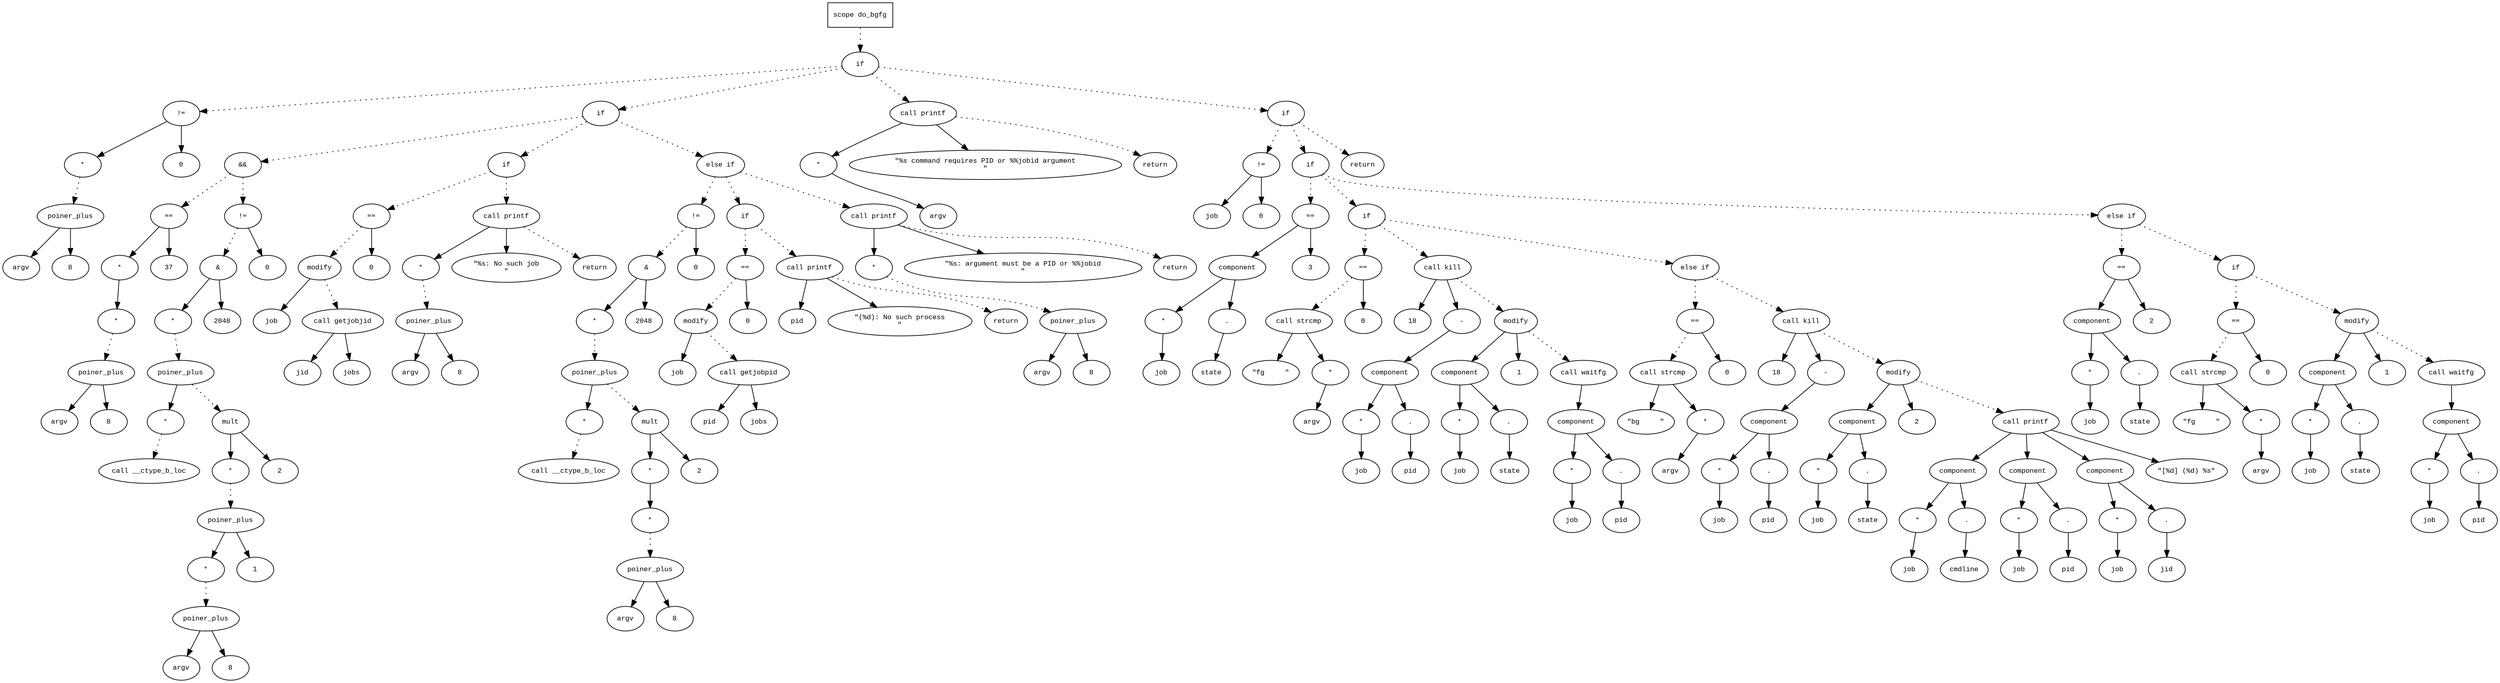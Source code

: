 digraph AST {
  graph [fontname="Times New Roman",fontsize=10];
  node  [fontname="Courier New",fontsize=10];
  edge  [fontname="Times New Roman",fontsize=10];

  node1 [label="scope do_bgfg",shape=box];
  node2 [label="if",shape=ellipse];
  node1 -> node2 [style=dotted];
  node3 [label="!=",shape=ellipse];
  node4 [label="*",shape=ellipse];
  node5 [label="poiner_plus",shape=ellipse];
  node6 [label="argv",shape=ellipse];
  node5 -> node6;
  node7 [label="8",shape=ellipse];
  node5 -> node7;
  node4 -> node5 [style=dotted];
  node3 -> node4;
  node8 [label="0",shape=ellipse];
  node3 -> node8;
  node2 -> node3 [style=dotted];
  node9 [label="if",shape=ellipse];
  node2 -> node9 [style=dotted];
  node10 [label="&&",shape=ellipse];
  node11 [label="==",shape=ellipse];
  node12 [label="*",shape=ellipse];
  node13 [label="*",shape=ellipse];
  node14 [label="poiner_plus",shape=ellipse];
  node15 [label="argv",shape=ellipse];
  node14 -> node15;
  node16 [label="8",shape=ellipse];
  node14 -> node16;
  node13 -> node14 [style=dotted];
  node12 -> node13;
  node11 -> node12;
  node17 [label="37",shape=ellipse];
  node11 -> node17;
  node10 -> node11 [style=dotted];
  node18 [label="!=",shape=ellipse];
  node19 [label="&",shape=ellipse];
  node20 [label="*",shape=ellipse];
  node21 [label="poiner_plus",shape=ellipse];
  node22 [label="*",shape=ellipse];
  node23 [label="call __ctype_b_loc",shape=ellipse];
  node22 -> node23 [style=dotted];
  node21 -> node22;
  node24 [label="mult",shape=ellipse];
  node25 [label="*",shape=ellipse];
  node26 [label="poiner_plus",shape=ellipse];
  node27 [label="*",shape=ellipse];
  node28 [label="poiner_plus",shape=ellipse];
  node29 [label="argv",shape=ellipse];
  node28 -> node29;
  node30 [label="8",shape=ellipse];
  node28 -> node30;
  node27 -> node28 [style=dotted];
  node26 -> node27;
  node31 [label="1",shape=ellipse];
  node26 -> node31;
  node25 -> node26 [style=dotted];
  node24 -> node25;
  node32 [label="2",shape=ellipse];
  node24 -> node32;
  node21 -> node24 [style=dotted];
  node20 -> node21 [style=dotted];
  node19 -> node20;
  node33 [label="2048",shape=ellipse];
  node19 -> node33;
  node18 -> node19 [style=dotted];
  node34 [label="0",shape=ellipse];
  node18 -> node34;
  node10 -> node18 [style=dotted];
  node9 -> node10 [style=dotted];
  node35 [label="if",shape=ellipse];
  node9 -> node35 [style=dotted];
  node36 [label="==",shape=ellipse];
  node37 [label="modify",shape=ellipse];
  node38 [label="job",shape=ellipse];
  node37 -> node38;
  node39 [label="call getjobjid",shape=ellipse];
  node40 [label="jid",shape=ellipse];
  node39 -> node40;
  node41 [label="jobs",shape=ellipse];
  node39 -> node41;
  node37 -> node39 [style=dotted];
  node36 -> node37 [style=dotted];
  node42 [label="0",shape=ellipse];
  node36 -> node42;
  node35 -> node36 [style=dotted];
  node43 [label="call printf",shape=ellipse];
  node44 [label="*",shape=ellipse];
  node45 [label="poiner_plus",shape=ellipse];
  node46 [label="argv",shape=ellipse];
  node45 -> node46;
  node47 [label="8",shape=ellipse];
  node45 -> node47;
  node44 -> node45 [style=dotted];
  node43 -> node44;
  node48 [label="\"%s: No such job
\"",shape=ellipse];
  node43 -> node48;
  node35 -> node43 [style=dotted];
  node49 [label="return",shape=ellipse];
  node43 -> node49 [style=dotted];
  node50 [label="else if",shape=ellipse];
  node9 -> node50 [style=dotted];
  node51 [label="!=",shape=ellipse];
  node52 [label="&",shape=ellipse];
  node53 [label="*",shape=ellipse];
  node54 [label="poiner_plus",shape=ellipse];
  node55 [label="*",shape=ellipse];
  node56 [label="call __ctype_b_loc",shape=ellipse];
  node55 -> node56 [style=dotted];
  node54 -> node55;
  node57 [label="mult",shape=ellipse];
  node58 [label="*",shape=ellipse];
  node59 [label="*",shape=ellipse];
  node60 [label="poiner_plus",shape=ellipse];
  node61 [label="argv",shape=ellipse];
  node60 -> node61;
  node62 [label="8",shape=ellipse];
  node60 -> node62;
  node59 -> node60 [style=dotted];
  node58 -> node59;
  node57 -> node58;
  node63 [label="2",shape=ellipse];
  node57 -> node63;
  node54 -> node57 [style=dotted];
  node53 -> node54 [style=dotted];
  node52 -> node53;
  node64 [label="2048",shape=ellipse];
  node52 -> node64;
  node51 -> node52 [style=dotted];
  node65 [label="0",shape=ellipse];
  node51 -> node65;
  node50 -> node51 [style=dotted];
  node66 [label="if",shape=ellipse];
  node50 -> node66 [style=dotted];
  node67 [label="==",shape=ellipse];
  node68 [label="modify",shape=ellipse];
  node69 [label="job",shape=ellipse];
  node68 -> node69;
  node70 [label="call getjobpid",shape=ellipse];
  node71 [label="pid",shape=ellipse];
  node70 -> node71;
  node72 [label="jobs",shape=ellipse];
  node70 -> node72;
  node68 -> node70 [style=dotted];
  node67 -> node68 [style=dotted];
  node73 [label="0",shape=ellipse];
  node67 -> node73;
  node66 -> node67 [style=dotted];
  node74 [label="call printf",shape=ellipse];
  node75 [label="pid",shape=ellipse];
  node74 -> node75;
  node76 [label="\"(%d): No such process
\"",shape=ellipse];
  node74 -> node76;
  node66 -> node74 [style=dotted];
  node77 [label="return",shape=ellipse];
  node74 -> node77 [style=dotted];
  node78 [label="call printf",shape=ellipse];
  node79 [label="*",shape=ellipse];
  node80 [label="poiner_plus",shape=ellipse];
  node81 [label="argv",shape=ellipse];
  node80 -> node81;
  node82 [label="8",shape=ellipse];
  node80 -> node82;
  node79 -> node80 [style=dotted];
  node78 -> node79;
  node83 [label="\"%s: argument must be a PID or %%jobid
\"",shape=ellipse];
  node78 -> node83;
  node50 -> node78 [style=dotted];
  node84 [label="return",shape=ellipse];
  node78 -> node84 [style=dotted];
  node85 [label="call printf",shape=ellipse];
  node86 [label="*",shape=ellipse];
  node87 [label="argv",shape=ellipse];
  node86 -> node87;
  node85 -> node86;
  node88 [label="\"%s command requires PID or %%jobid argument
\"",shape=ellipse];
  node85 -> node88;
  node2 -> node85 [style=dotted];
  node89 [label="return",shape=ellipse];
  node85 -> node89 [style=dotted];
  node90 [label="if",shape=ellipse];
  node2 -> node90 [style=dotted];
  node91 [label="!=",shape=ellipse];
  node92 [label="job",shape=ellipse];
  node91 -> node92;
  node93 [label="0",shape=ellipse];
  node91 -> node93;
  node90 -> node91 [style=dotted];
  node94 [label="if",shape=ellipse];
  node90 -> node94 [style=dotted];
  node95 [label="==",shape=ellipse];
  node96 [label="component",shape=ellipse];
  node95 -> node96;
  node97 [label="*",shape=ellipse];
  node98 [label="job",shape=ellipse];
  node97 -> node98;
  node96 -> node97;
  node99 [label=".",shape=ellipse];
  node96 -> node99;
  node100 [label="state",shape=ellipse];
  node99 -> node100;
  node101 [label="3",shape=ellipse];
  node95 -> node101;
  node94 -> node95 [style=dotted];
  node102 [label="if",shape=ellipse];
  node94 -> node102 [style=dotted];
  node103 [label="==",shape=ellipse];
  node104 [label="call strcmp",shape=ellipse];
  node105 [label="\"fg     \"",shape=ellipse];
  node104 -> node105;
  node106 [label="*",shape=ellipse];
  node107 [label="argv",shape=ellipse];
  node106 -> node107;
  node104 -> node106;
  node103 -> node104 [style=dotted];
  node108 [label="0",shape=ellipse];
  node103 -> node108;
  node102 -> node103 [style=dotted];
  node109 [label="call kill",shape=ellipse];
  node110 [label="18",shape=ellipse];
  node109 -> node110;
  node111 [label="-",shape=ellipse];
  node112 [label="component",shape=ellipse];
  node111 -> node112;
  node113 [label="*",shape=ellipse];
  node114 [label="job",shape=ellipse];
  node113 -> node114;
  node112 -> node113;
  node115 [label=".",shape=ellipse];
  node112 -> node115;
  node116 [label="pid",shape=ellipse];
  node115 -> node116;
  node109 -> node111;
  node102 -> node109 [style=dotted];
  node117 [label="modify",shape=ellipse];
  node118 [label="component",shape=ellipse];
  node117 -> node118;
  node119 [label="*",shape=ellipse];
  node120 [label="job",shape=ellipse];
  node119 -> node120;
  node118 -> node119;
  node121 [label=".",shape=ellipse];
  node118 -> node121;
  node122 [label="state",shape=ellipse];
  node121 -> node122;
  node123 [label="1",shape=ellipse];
  node117 -> node123;
  node109 -> node117 [style=dotted];
  node124 [label="call waitfg",shape=ellipse];
  node125 [label="component",shape=ellipse];
  node124 -> node125;
  node126 [label="*",shape=ellipse];
  node127 [label="job",shape=ellipse];
  node126 -> node127;
  node125 -> node126;
  node128 [label=".",shape=ellipse];
  node125 -> node128;
  node129 [label="pid",shape=ellipse];
  node128 -> node129;
  node117 -> node124 [style=dotted];
  node130 [label="else if",shape=ellipse];
  node102 -> node130 [style=dotted];
  node131 [label="==",shape=ellipse];
  node132 [label="call strcmp",shape=ellipse];
  node133 [label="\"bg     \"",shape=ellipse];
  node132 -> node133;
  node134 [label="*",shape=ellipse];
  node135 [label="argv",shape=ellipse];
  node134 -> node135;
  node132 -> node134;
  node131 -> node132 [style=dotted];
  node136 [label="0",shape=ellipse];
  node131 -> node136;
  node130 -> node131 [style=dotted];
  node137 [label="call kill",shape=ellipse];
  node138 [label="18",shape=ellipse];
  node137 -> node138;
  node139 [label="-",shape=ellipse];
  node140 [label="component",shape=ellipse];
  node139 -> node140;
  node141 [label="*",shape=ellipse];
  node142 [label="job",shape=ellipse];
  node141 -> node142;
  node140 -> node141;
  node143 [label=".",shape=ellipse];
  node140 -> node143;
  node144 [label="pid",shape=ellipse];
  node143 -> node144;
  node137 -> node139;
  node130 -> node137 [style=dotted];
  node145 [label="modify",shape=ellipse];
  node146 [label="component",shape=ellipse];
  node145 -> node146;
  node147 [label="*",shape=ellipse];
  node148 [label="job",shape=ellipse];
  node147 -> node148;
  node146 -> node147;
  node149 [label=".",shape=ellipse];
  node146 -> node149;
  node150 [label="state",shape=ellipse];
  node149 -> node150;
  node151 [label="2",shape=ellipse];
  node145 -> node151;
  node137 -> node145 [style=dotted];
  node152 [label="call printf",shape=ellipse];
  node153 [label="component",shape=ellipse];
  node152 -> node153;
  node154 [label="*",shape=ellipse];
  node155 [label="job",shape=ellipse];
  node154 -> node155;
  node153 -> node154;
  node156 [label=".",shape=ellipse];
  node153 -> node156;
  node157 [label="cmdline",shape=ellipse];
  node156 -> node157;
  node158 [label="component",shape=ellipse];
  node152 -> node158;
  node159 [label="*",shape=ellipse];
  node160 [label="job",shape=ellipse];
  node159 -> node160;
  node158 -> node159;
  node161 [label=".",shape=ellipse];
  node158 -> node161;
  node162 [label="pid",shape=ellipse];
  node161 -> node162;
  node163 [label="component",shape=ellipse];
  node152 -> node163;
  node164 [label="*",shape=ellipse];
  node165 [label="job",shape=ellipse];
  node164 -> node165;
  node163 -> node164;
  node166 [label=".",shape=ellipse];
  node163 -> node166;
  node167 [label="jid",shape=ellipse];
  node166 -> node167;
  node168 [label="\"[%d] (%d) %s\"",shape=ellipse];
  node152 -> node168;
  node145 -> node152 [style=dotted];
  node169 [label="else if",shape=ellipse];
  node94 -> node169 [style=dotted];
  node170 [label="==",shape=ellipse];
  node171 [label="component",shape=ellipse];
  node170 -> node171;
  node172 [label="*",shape=ellipse];
  node173 [label="job",shape=ellipse];
  node172 -> node173;
  node171 -> node172;
  node174 [label=".",shape=ellipse];
  node171 -> node174;
  node175 [label="state",shape=ellipse];
  node174 -> node175;
  node176 [label="2",shape=ellipse];
  node170 -> node176;
  node169 -> node170 [style=dotted];
  node177 [label="if",shape=ellipse];
  node169 -> node177 [style=dotted];
  node178 [label="==",shape=ellipse];
  node179 [label="call strcmp",shape=ellipse];
  node180 [label="\"fg     \"",shape=ellipse];
  node179 -> node180;
  node181 [label="*",shape=ellipse];
  node182 [label="argv",shape=ellipse];
  node181 -> node182;
  node179 -> node181;
  node178 -> node179 [style=dotted];
  node183 [label="0",shape=ellipse];
  node178 -> node183;
  node177 -> node178 [style=dotted];
  node184 [label="modify",shape=ellipse];
  node185 [label="component",shape=ellipse];
  node184 -> node185;
  node186 [label="*",shape=ellipse];
  node187 [label="job",shape=ellipse];
  node186 -> node187;
  node185 -> node186;
  node188 [label=".",shape=ellipse];
  node185 -> node188;
  node189 [label="state",shape=ellipse];
  node188 -> node189;
  node190 [label="1",shape=ellipse];
  node184 -> node190;
  node177 -> node184 [style=dotted];
  node191 [label="call waitfg",shape=ellipse];
  node192 [label="component",shape=ellipse];
  node191 -> node192;
  node193 [label="*",shape=ellipse];
  node194 [label="job",shape=ellipse];
  node193 -> node194;
  node192 -> node193;
  node195 [label=".",shape=ellipse];
  node192 -> node195;
  node196 [label="pid",shape=ellipse];
  node195 -> node196;
  node184 -> node191 [style=dotted];
  node197 [label="return",shape=ellipse];
  node90 -> node197 [style=dotted];
} 